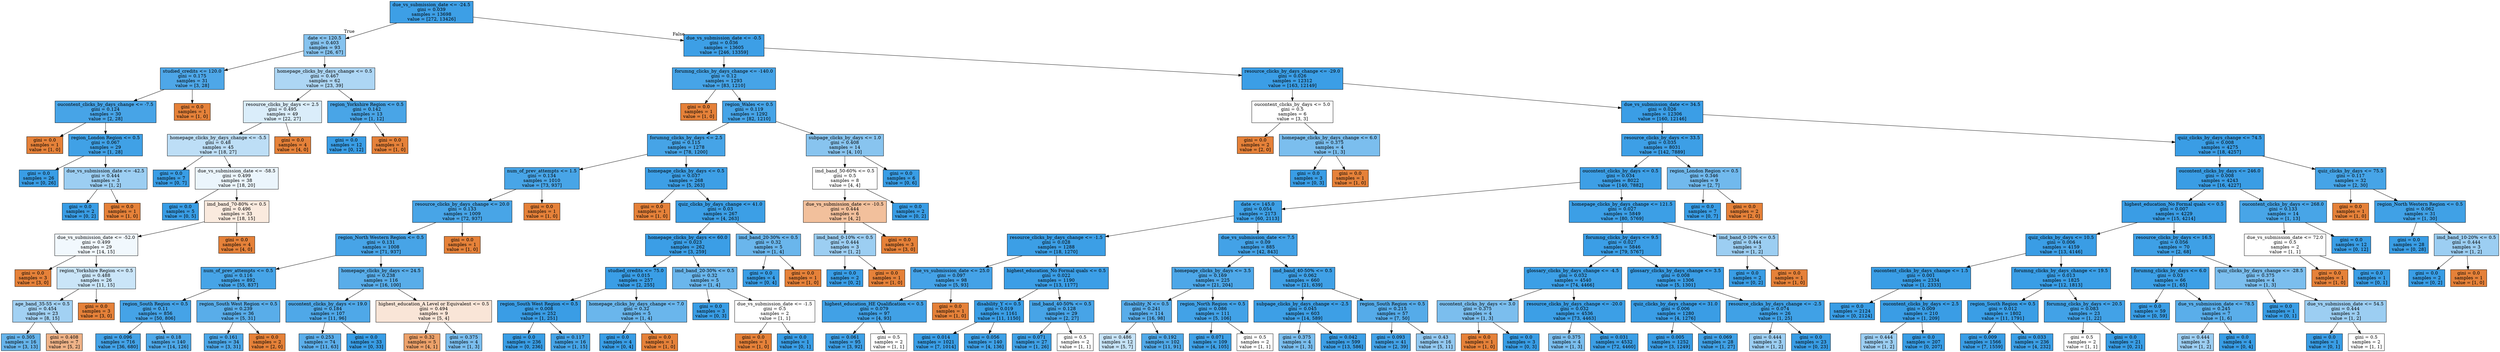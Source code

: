 digraph Tree {
node [shape=box, style="filled", color="black"] ;
0 [label="due_vs_submission_date <= -24.5\ngini = 0.039\nsamples = 13698\nvalue = [272, 13426]", fillcolor="#399de5fa"] ;
1 [label="date <= 120.5\ngini = 0.403\nsamples = 93\nvalue = [26, 67]", fillcolor="#399de59c"] ;
0 -> 1 [labeldistance=2.5, labelangle=45, headlabel="True"] ;
2 [label="studied_credits <= 120.0\ngini = 0.175\nsamples = 31\nvalue = [3, 28]", fillcolor="#399de5e4"] ;
1 -> 2 ;
3 [label="oucontent_clicks_by_days_change <= -7.5\ngini = 0.124\nsamples = 30\nvalue = [2, 28]", fillcolor="#399de5ed"] ;
2 -> 3 ;
4 [label="gini = 0.0\nsamples = 1\nvalue = [1, 0]", fillcolor="#e58139ff"] ;
3 -> 4 ;
5 [label="region_London Region <= 0.5\ngini = 0.067\nsamples = 29\nvalue = [1, 28]", fillcolor="#399de5f6"] ;
3 -> 5 ;
6 [label="gini = 0.0\nsamples = 26\nvalue = [0, 26]", fillcolor="#399de5ff"] ;
5 -> 6 ;
7 [label="due_vs_submission_date <= -42.5\ngini = 0.444\nsamples = 3\nvalue = [1, 2]", fillcolor="#399de57f"] ;
5 -> 7 ;
8 [label="gini = 0.0\nsamples = 2\nvalue = [0, 2]", fillcolor="#399de5ff"] ;
7 -> 8 ;
9 [label="gini = 0.0\nsamples = 1\nvalue = [1, 0]", fillcolor="#e58139ff"] ;
7 -> 9 ;
10 [label="gini = 0.0\nsamples = 1\nvalue = [1, 0]", fillcolor="#e58139ff"] ;
2 -> 10 ;
11 [label="homepage_clicks_by_days_change <= 0.5\ngini = 0.467\nsamples = 62\nvalue = [23, 39]", fillcolor="#399de569"] ;
1 -> 11 ;
12 [label="resource_clicks_by_days <= 2.5\ngini = 0.495\nsamples = 49\nvalue = [22, 27]", fillcolor="#399de52f"] ;
11 -> 12 ;
13 [label="homepage_clicks_by_days_change <= -5.5\ngini = 0.48\nsamples = 45\nvalue = [18, 27]", fillcolor="#399de555"] ;
12 -> 13 ;
14 [label="gini = 0.0\nsamples = 7\nvalue = [0, 7]", fillcolor="#399de5ff"] ;
13 -> 14 ;
15 [label="due_vs_submission_date <= -58.5\ngini = 0.499\nsamples = 38\nvalue = [18, 20]", fillcolor="#399de519"] ;
13 -> 15 ;
16 [label="gini = 0.0\nsamples = 5\nvalue = [0, 5]", fillcolor="#399de5ff"] ;
15 -> 16 ;
17 [label="imd_band_70-80% <= 0.5\ngini = 0.496\nsamples = 33\nvalue = [18, 15]", fillcolor="#e581392a"] ;
15 -> 17 ;
18 [label="due_vs_submission_date <= -52.0\ngini = 0.499\nsamples = 29\nvalue = [14, 15]", fillcolor="#399de511"] ;
17 -> 18 ;
19 [label="gini = 0.0\nsamples = 3\nvalue = [3, 0]", fillcolor="#e58139ff"] ;
18 -> 19 ;
20 [label="region_Yorkshire Region <= 0.5\ngini = 0.488\nsamples = 26\nvalue = [11, 15]", fillcolor="#399de544"] ;
18 -> 20 ;
21 [label="age_band_35-55 <= 0.5\ngini = 0.454\nsamples = 23\nvalue = [8, 15]", fillcolor="#399de577"] ;
20 -> 21 ;
22 [label="gini = 0.305\nsamples = 16\nvalue = [3, 13]", fillcolor="#399de5c4"] ;
21 -> 22 ;
23 [label="gini = 0.408\nsamples = 7\nvalue = [5, 2]", fillcolor="#e5813999"] ;
21 -> 23 ;
24 [label="gini = 0.0\nsamples = 3\nvalue = [3, 0]", fillcolor="#e58139ff"] ;
20 -> 24 ;
25 [label="gini = 0.0\nsamples = 4\nvalue = [4, 0]", fillcolor="#e58139ff"] ;
17 -> 25 ;
26 [label="gini = 0.0\nsamples = 4\nvalue = [4, 0]", fillcolor="#e58139ff"] ;
12 -> 26 ;
27 [label="region_Yorkshire Region <= 0.5\ngini = 0.142\nsamples = 13\nvalue = [1, 12]", fillcolor="#399de5ea"] ;
11 -> 27 ;
28 [label="gini = 0.0\nsamples = 12\nvalue = [0, 12]", fillcolor="#399de5ff"] ;
27 -> 28 ;
29 [label="gini = 0.0\nsamples = 1\nvalue = [1, 0]", fillcolor="#e58139ff"] ;
27 -> 29 ;
30 [label="due_vs_submission_date <= -0.5\ngini = 0.036\nsamples = 13605\nvalue = [246, 13359]", fillcolor="#399de5fa"] ;
0 -> 30 [labeldistance=2.5, labelangle=-45, headlabel="False"] ;
31 [label="forumng_clicks_by_days_change <= -140.0\ngini = 0.12\nsamples = 1293\nvalue = [83, 1210]", fillcolor="#399de5ee"] ;
30 -> 31 ;
32 [label="gini = 0.0\nsamples = 1\nvalue = [1, 0]", fillcolor="#e58139ff"] ;
31 -> 32 ;
33 [label="region_Wales <= 0.5\ngini = 0.119\nsamples = 1292\nvalue = [82, 1210]", fillcolor="#399de5ee"] ;
31 -> 33 ;
34 [label="forumng_clicks_by_days <= 2.5\ngini = 0.115\nsamples = 1278\nvalue = [78, 1200]", fillcolor="#399de5ee"] ;
33 -> 34 ;
35 [label="num_of_prev_attempts <= 1.5\ngini = 0.134\nsamples = 1010\nvalue = [73, 937]", fillcolor="#399de5eb"] ;
34 -> 35 ;
36 [label="resource_clicks_by_days_change <= 20.0\ngini = 0.133\nsamples = 1009\nvalue = [72, 937]", fillcolor="#399de5eb"] ;
35 -> 36 ;
37 [label="region_North Western Region <= 0.5\ngini = 0.131\nsamples = 1008\nvalue = [71, 937]", fillcolor="#399de5ec"] ;
36 -> 37 ;
38 [label="num_of_prev_attempts <= 0.5\ngini = 0.116\nsamples = 892\nvalue = [55, 837]", fillcolor="#399de5ee"] ;
37 -> 38 ;
39 [label="region_South Region <= 0.5\ngini = 0.11\nsamples = 856\nvalue = [50, 806]", fillcolor="#399de5ef"] ;
38 -> 39 ;
40 [label="gini = 0.096\nsamples = 716\nvalue = [36, 680]", fillcolor="#399de5f2"] ;
39 -> 40 ;
41 [label="gini = 0.18\nsamples = 140\nvalue = [14, 126]", fillcolor="#399de5e3"] ;
39 -> 41 ;
42 [label="region_South West Region <= 0.5\ngini = 0.239\nsamples = 36\nvalue = [5, 31]", fillcolor="#399de5d6"] ;
38 -> 42 ;
43 [label="gini = 0.161\nsamples = 34\nvalue = [3, 31]", fillcolor="#399de5e6"] ;
42 -> 43 ;
44 [label="gini = 0.0\nsamples = 2\nvalue = [2, 0]", fillcolor="#e58139ff"] ;
42 -> 44 ;
45 [label="homepage_clicks_by_days <= 24.5\ngini = 0.238\nsamples = 116\nvalue = [16, 100]", fillcolor="#399de5d6"] ;
37 -> 45 ;
46 [label="oucontent_clicks_by_days <= 19.0\ngini = 0.184\nsamples = 107\nvalue = [11, 96]", fillcolor="#399de5e2"] ;
45 -> 46 ;
47 [label="gini = 0.253\nsamples = 74\nvalue = [11, 63]", fillcolor="#399de5d2"] ;
46 -> 47 ;
48 [label="gini = 0.0\nsamples = 33\nvalue = [0, 33]", fillcolor="#399de5ff"] ;
46 -> 48 ;
49 [label="highest_education_A Level or Equivalent <= 0.5\ngini = 0.494\nsamples = 9\nvalue = [5, 4]", fillcolor="#e5813933"] ;
45 -> 49 ;
50 [label="gini = 0.32\nsamples = 5\nvalue = [4, 1]", fillcolor="#e58139bf"] ;
49 -> 50 ;
51 [label="gini = 0.375\nsamples = 4\nvalue = [1, 3]", fillcolor="#399de5aa"] ;
49 -> 51 ;
52 [label="gini = 0.0\nsamples = 1\nvalue = [1, 0]", fillcolor="#e58139ff"] ;
36 -> 52 ;
53 [label="gini = 0.0\nsamples = 1\nvalue = [1, 0]", fillcolor="#e58139ff"] ;
35 -> 53 ;
54 [label="homepage_clicks_by_days <= 0.5\ngini = 0.037\nsamples = 268\nvalue = [5, 263]", fillcolor="#399de5fa"] ;
34 -> 54 ;
55 [label="gini = 0.0\nsamples = 1\nvalue = [1, 0]", fillcolor="#e58139ff"] ;
54 -> 55 ;
56 [label="quiz_clicks_by_days_change <= 41.0\ngini = 0.03\nsamples = 267\nvalue = [4, 263]", fillcolor="#399de5fb"] ;
54 -> 56 ;
57 [label="homepage_clicks_by_days <= 60.0\ngini = 0.023\nsamples = 262\nvalue = [3, 259]", fillcolor="#399de5fc"] ;
56 -> 57 ;
58 [label="studied_credits <= 75.0\ngini = 0.015\nsamples = 257\nvalue = [2, 255]", fillcolor="#399de5fd"] ;
57 -> 58 ;
59 [label="region_South West Region <= 0.5\ngini = 0.008\nsamples = 252\nvalue = [1, 251]", fillcolor="#399de5fe"] ;
58 -> 59 ;
60 [label="gini = 0.0\nsamples = 236\nvalue = [0, 236]", fillcolor="#399de5ff"] ;
59 -> 60 ;
61 [label="gini = 0.117\nsamples = 16\nvalue = [1, 15]", fillcolor="#399de5ee"] ;
59 -> 61 ;
62 [label="homepage_clicks_by_days_change <= 7.0\ngini = 0.32\nsamples = 5\nvalue = [1, 4]", fillcolor="#399de5bf"] ;
58 -> 62 ;
63 [label="gini = 0.0\nsamples = 4\nvalue = [0, 4]", fillcolor="#399de5ff"] ;
62 -> 63 ;
64 [label="gini = 0.0\nsamples = 1\nvalue = [1, 0]", fillcolor="#e58139ff"] ;
62 -> 64 ;
65 [label="imd_band_20-30% <= 0.5\ngini = 0.32\nsamples = 5\nvalue = [1, 4]", fillcolor="#399de5bf"] ;
57 -> 65 ;
66 [label="gini = 0.0\nsamples = 3\nvalue = [0, 3]", fillcolor="#399de5ff"] ;
65 -> 66 ;
67 [label="due_vs_submission_date <= -1.5\ngini = 0.5\nsamples = 2\nvalue = [1, 1]", fillcolor="#e5813900"] ;
65 -> 67 ;
68 [label="gini = 0.0\nsamples = 1\nvalue = [1, 0]", fillcolor="#e58139ff"] ;
67 -> 68 ;
69 [label="gini = 0.0\nsamples = 1\nvalue = [0, 1]", fillcolor="#399de5ff"] ;
67 -> 69 ;
70 [label="imd_band_20-30% <= 0.5\ngini = 0.32\nsamples = 5\nvalue = [1, 4]", fillcolor="#399de5bf"] ;
56 -> 70 ;
71 [label="gini = 0.0\nsamples = 4\nvalue = [0, 4]", fillcolor="#399de5ff"] ;
70 -> 71 ;
72 [label="gini = 0.0\nsamples = 1\nvalue = [1, 0]", fillcolor="#e58139ff"] ;
70 -> 72 ;
73 [label="subpage_clicks_by_days <= 1.0\ngini = 0.408\nsamples = 14\nvalue = [4, 10]", fillcolor="#399de599"] ;
33 -> 73 ;
74 [label="imd_band_50-60% <= 0.5\ngini = 0.5\nsamples = 8\nvalue = [4, 4]", fillcolor="#e5813900"] ;
73 -> 74 ;
75 [label="due_vs_submission_date <= -10.5\ngini = 0.444\nsamples = 6\nvalue = [4, 2]", fillcolor="#e581397f"] ;
74 -> 75 ;
76 [label="imd_band_0-10% <= 0.5\ngini = 0.444\nsamples = 3\nvalue = [1, 2]", fillcolor="#399de57f"] ;
75 -> 76 ;
77 [label="gini = 0.0\nsamples = 2\nvalue = [0, 2]", fillcolor="#399de5ff"] ;
76 -> 77 ;
78 [label="gini = 0.0\nsamples = 1\nvalue = [1, 0]", fillcolor="#e58139ff"] ;
76 -> 78 ;
79 [label="gini = 0.0\nsamples = 3\nvalue = [3, 0]", fillcolor="#e58139ff"] ;
75 -> 79 ;
80 [label="gini = 0.0\nsamples = 2\nvalue = [0, 2]", fillcolor="#399de5ff"] ;
74 -> 80 ;
81 [label="gini = 0.0\nsamples = 6\nvalue = [0, 6]", fillcolor="#399de5ff"] ;
73 -> 81 ;
82 [label="resource_clicks_by_days_change <= -29.0\ngini = 0.026\nsamples = 12312\nvalue = [163, 12149]", fillcolor="#399de5fc"] ;
30 -> 82 ;
83 [label="oucontent_clicks_by_days <= 5.0\ngini = 0.5\nsamples = 6\nvalue = [3, 3]", fillcolor="#e5813900"] ;
82 -> 83 ;
84 [label="gini = 0.0\nsamples = 2\nvalue = [2, 0]", fillcolor="#e58139ff"] ;
83 -> 84 ;
85 [label="homepage_clicks_by_days_change <= 6.0\ngini = 0.375\nsamples = 4\nvalue = [1, 3]", fillcolor="#399de5aa"] ;
83 -> 85 ;
86 [label="gini = 0.0\nsamples = 3\nvalue = [0, 3]", fillcolor="#399de5ff"] ;
85 -> 86 ;
87 [label="gini = 0.0\nsamples = 1\nvalue = [1, 0]", fillcolor="#e58139ff"] ;
85 -> 87 ;
88 [label="due_vs_submission_date <= 34.5\ngini = 0.026\nsamples = 12306\nvalue = [160, 12146]", fillcolor="#399de5fc"] ;
82 -> 88 ;
89 [label="resource_clicks_by_days <= 33.5\ngini = 0.035\nsamples = 8031\nvalue = [142, 7889]", fillcolor="#399de5fa"] ;
88 -> 89 ;
90 [label="oucontent_clicks_by_days <= 0.5\ngini = 0.034\nsamples = 8022\nvalue = [140, 7882]", fillcolor="#399de5fa"] ;
89 -> 90 ;
91 [label="date <= 145.0\ngini = 0.054\nsamples = 2173\nvalue = [60, 2113]", fillcolor="#399de5f8"] ;
90 -> 91 ;
92 [label="resource_clicks_by_days_change <= -1.5\ngini = 0.028\nsamples = 1288\nvalue = [18, 1270]", fillcolor="#399de5fb"] ;
91 -> 92 ;
93 [label="due_vs_submission_date <= 25.0\ngini = 0.097\nsamples = 98\nvalue = [5, 93]", fillcolor="#399de5f1"] ;
92 -> 93 ;
94 [label="highest_education_HE Qualification <= 0.5\ngini = 0.079\nsamples = 97\nvalue = [4, 93]", fillcolor="#399de5f4"] ;
93 -> 94 ;
95 [label="gini = 0.061\nsamples = 95\nvalue = [3, 92]", fillcolor="#399de5f7"] ;
94 -> 95 ;
96 [label="gini = 0.5\nsamples = 2\nvalue = [1, 1]", fillcolor="#e5813900"] ;
94 -> 96 ;
97 [label="gini = 0.0\nsamples = 1\nvalue = [1, 0]", fillcolor="#e58139ff"] ;
93 -> 97 ;
98 [label="highest_education_No Formal quals <= 0.5\ngini = 0.022\nsamples = 1190\nvalue = [13, 1177]", fillcolor="#399de5fc"] ;
92 -> 98 ;
99 [label="disability_Y <= 0.5\ngini = 0.019\nsamples = 1161\nvalue = [11, 1150]", fillcolor="#399de5fd"] ;
98 -> 99 ;
100 [label="gini = 0.014\nsamples = 1021\nvalue = [7, 1014]", fillcolor="#399de5fd"] ;
99 -> 100 ;
101 [label="gini = 0.056\nsamples = 140\nvalue = [4, 136]", fillcolor="#399de5f8"] ;
99 -> 101 ;
102 [label="imd_band_40-50% <= 0.5\ngini = 0.128\nsamples = 29\nvalue = [2, 27]", fillcolor="#399de5ec"] ;
98 -> 102 ;
103 [label="gini = 0.071\nsamples = 27\nvalue = [1, 26]", fillcolor="#399de5f5"] ;
102 -> 103 ;
104 [label="gini = 0.5\nsamples = 2\nvalue = [1, 1]", fillcolor="#e5813900"] ;
102 -> 104 ;
105 [label="due_vs_submission_date <= 7.5\ngini = 0.09\nsamples = 885\nvalue = [42, 843]", fillcolor="#399de5f2"] ;
91 -> 105 ;
106 [label="homepage_clicks_by_days <= 3.5\ngini = 0.169\nsamples = 225\nvalue = [21, 204]", fillcolor="#399de5e5"] ;
105 -> 106 ;
107 [label="disability_N <= 0.5\ngini = 0.241\nsamples = 114\nvalue = [16, 98]", fillcolor="#399de5d5"] ;
106 -> 107 ;
108 [label="gini = 0.486\nsamples = 12\nvalue = [5, 7]", fillcolor="#399de549"] ;
107 -> 108 ;
109 [label="gini = 0.192\nsamples = 102\nvalue = [11, 91]", fillcolor="#399de5e0"] ;
107 -> 109 ;
110 [label="region_North Region <= 0.5\ngini = 0.086\nsamples = 111\nvalue = [5, 106]", fillcolor="#399de5f3"] ;
106 -> 110 ;
111 [label="gini = 0.071\nsamples = 109\nvalue = [4, 105]", fillcolor="#399de5f5"] ;
110 -> 111 ;
112 [label="gini = 0.5\nsamples = 2\nvalue = [1, 1]", fillcolor="#e5813900"] ;
110 -> 112 ;
113 [label="imd_band_40-50% <= 0.5\ngini = 0.062\nsamples = 660\nvalue = [21, 639]", fillcolor="#399de5f7"] ;
105 -> 113 ;
114 [label="subpage_clicks_by_days_change <= -2.5\ngini = 0.045\nsamples = 603\nvalue = [14, 589]", fillcolor="#399de5f9"] ;
113 -> 114 ;
115 [label="gini = 0.375\nsamples = 4\nvalue = [1, 3]", fillcolor="#399de5aa"] ;
114 -> 115 ;
116 [label="gini = 0.042\nsamples = 599\nvalue = [13, 586]", fillcolor="#399de5f9"] ;
114 -> 116 ;
117 [label="region_South Region <= 0.5\ngini = 0.215\nsamples = 57\nvalue = [7, 50]", fillcolor="#399de5db"] ;
113 -> 117 ;
118 [label="gini = 0.093\nsamples = 41\nvalue = [2, 39]", fillcolor="#399de5f2"] ;
117 -> 118 ;
119 [label="gini = 0.43\nsamples = 16\nvalue = [5, 11]", fillcolor="#399de58b"] ;
117 -> 119 ;
120 [label="homepage_clicks_by_days_change <= 121.5\ngini = 0.027\nsamples = 5849\nvalue = [80, 5769]", fillcolor="#399de5fb"] ;
90 -> 120 ;
121 [label="forumng_clicks_by_days <= 9.5\ngini = 0.027\nsamples = 5846\nvalue = [79, 5767]", fillcolor="#399de5fc"] ;
120 -> 121 ;
122 [label="glossary_clicks_by_days_change <= -4.5\ngini = 0.032\nsamples = 4540\nvalue = [74, 4466]", fillcolor="#399de5fb"] ;
121 -> 122 ;
123 [label="oucontent_clicks_by_days <= 3.0\ngini = 0.375\nsamples = 4\nvalue = [1, 3]", fillcolor="#399de5aa"] ;
122 -> 123 ;
124 [label="gini = 0.0\nsamples = 1\nvalue = [1, 0]", fillcolor="#e58139ff"] ;
123 -> 124 ;
125 [label="gini = 0.0\nsamples = 3\nvalue = [0, 3]", fillcolor="#399de5ff"] ;
123 -> 125 ;
126 [label="resource_clicks_by_days_change <= -20.0\ngini = 0.032\nsamples = 4536\nvalue = [73, 4463]", fillcolor="#399de5fb"] ;
122 -> 126 ;
127 [label="gini = 0.375\nsamples = 4\nvalue = [1, 3]", fillcolor="#399de5aa"] ;
126 -> 127 ;
128 [label="gini = 0.031\nsamples = 4532\nvalue = [72, 4460]", fillcolor="#399de5fb"] ;
126 -> 128 ;
129 [label="glossary_clicks_by_days_change <= 3.5\ngini = 0.008\nsamples = 1306\nvalue = [5, 1301]", fillcolor="#399de5fe"] ;
121 -> 129 ;
130 [label="quiz_clicks_by_days_change <= 31.0\ngini = 0.006\nsamples = 1280\nvalue = [4, 1276]", fillcolor="#399de5fe"] ;
129 -> 130 ;
131 [label="gini = 0.005\nsamples = 1252\nvalue = [3, 1249]", fillcolor="#399de5fe"] ;
130 -> 131 ;
132 [label="gini = 0.069\nsamples = 28\nvalue = [1, 27]", fillcolor="#399de5f6"] ;
130 -> 132 ;
133 [label="resource_clicks_by_days_change <= -2.5\ngini = 0.074\nsamples = 26\nvalue = [1, 25]", fillcolor="#399de5f5"] ;
129 -> 133 ;
134 [label="gini = 0.444\nsamples = 3\nvalue = [1, 2]", fillcolor="#399de57f"] ;
133 -> 134 ;
135 [label="gini = 0.0\nsamples = 23\nvalue = [0, 23]", fillcolor="#399de5ff"] ;
133 -> 135 ;
136 [label="imd_band_0-10% <= 0.5\ngini = 0.444\nsamples = 3\nvalue = [1, 2]", fillcolor="#399de57f"] ;
120 -> 136 ;
137 [label="gini = 0.0\nsamples = 2\nvalue = [0, 2]", fillcolor="#399de5ff"] ;
136 -> 137 ;
138 [label="gini = 0.0\nsamples = 1\nvalue = [1, 0]", fillcolor="#e58139ff"] ;
136 -> 138 ;
139 [label="region_London Region <= 0.5\ngini = 0.346\nsamples = 9\nvalue = [2, 7]", fillcolor="#399de5b6"] ;
89 -> 139 ;
140 [label="gini = 0.0\nsamples = 7\nvalue = [0, 7]", fillcolor="#399de5ff"] ;
139 -> 140 ;
141 [label="gini = 0.0\nsamples = 2\nvalue = [2, 0]", fillcolor="#e58139ff"] ;
139 -> 141 ;
142 [label="quiz_clicks_by_days_change <= 74.5\ngini = 0.008\nsamples = 4275\nvalue = [18, 4257]", fillcolor="#399de5fe"] ;
88 -> 142 ;
143 [label="oucontent_clicks_by_days <= 246.0\ngini = 0.008\nsamples = 4243\nvalue = [16, 4227]", fillcolor="#399de5fe"] ;
142 -> 143 ;
144 [label="highest_education_No Formal quals <= 0.5\ngini = 0.007\nsamples = 4229\nvalue = [15, 4214]", fillcolor="#399de5fe"] ;
143 -> 144 ;
145 [label="quiz_clicks_by_days <= 10.5\ngini = 0.006\nsamples = 4159\nvalue = [13, 4146]", fillcolor="#399de5fe"] ;
144 -> 145 ;
146 [label="oucontent_clicks_by_days_change <= 1.5\ngini = 0.001\nsamples = 2334\nvalue = [1, 2333]", fillcolor="#399de5ff"] ;
145 -> 146 ;
147 [label="gini = 0.0\nsamples = 2124\nvalue = [0, 2124]", fillcolor="#399de5ff"] ;
146 -> 147 ;
148 [label="oucontent_clicks_by_days <= 2.5\ngini = 0.009\nsamples = 210\nvalue = [1, 209]", fillcolor="#399de5fe"] ;
146 -> 148 ;
149 [label="gini = 0.444\nsamples = 3\nvalue = [1, 2]", fillcolor="#399de57f"] ;
148 -> 149 ;
150 [label="gini = 0.0\nsamples = 207\nvalue = [0, 207]", fillcolor="#399de5ff"] ;
148 -> 150 ;
151 [label="forumng_clicks_by_days_change <= 19.5\ngini = 0.013\nsamples = 1825\nvalue = [12, 1813]", fillcolor="#399de5fd"] ;
145 -> 151 ;
152 [label="region_South Region <= 0.5\ngini = 0.012\nsamples = 1802\nvalue = [11, 1791]", fillcolor="#399de5fd"] ;
151 -> 152 ;
153 [label="gini = 0.009\nsamples = 1566\nvalue = [7, 1559]", fillcolor="#399de5fe"] ;
152 -> 153 ;
154 [label="gini = 0.033\nsamples = 236\nvalue = [4, 232]", fillcolor="#399de5fb"] ;
152 -> 154 ;
155 [label="forumng_clicks_by_days <= 20.5\ngini = 0.083\nsamples = 23\nvalue = [1, 22]", fillcolor="#399de5f3"] ;
151 -> 155 ;
156 [label="gini = 0.5\nsamples = 2\nvalue = [1, 1]", fillcolor="#e5813900"] ;
155 -> 156 ;
157 [label="gini = 0.0\nsamples = 21\nvalue = [0, 21]", fillcolor="#399de5ff"] ;
155 -> 157 ;
158 [label="resource_clicks_by_days <= 16.5\ngini = 0.056\nsamples = 70\nvalue = [2, 68]", fillcolor="#399de5f8"] ;
144 -> 158 ;
159 [label="forumng_clicks_by_days <= 6.0\ngini = 0.03\nsamples = 66\nvalue = [1, 65]", fillcolor="#399de5fb"] ;
158 -> 159 ;
160 [label="gini = 0.0\nsamples = 59\nvalue = [0, 59]", fillcolor="#399de5ff"] ;
159 -> 160 ;
161 [label="due_vs_submission_date <= 78.5\ngini = 0.245\nsamples = 7\nvalue = [1, 6]", fillcolor="#399de5d4"] ;
159 -> 161 ;
162 [label="gini = 0.444\nsamples = 3\nvalue = [1, 2]", fillcolor="#399de57f"] ;
161 -> 162 ;
163 [label="gini = 0.0\nsamples = 4\nvalue = [0, 4]", fillcolor="#399de5ff"] ;
161 -> 163 ;
164 [label="quiz_clicks_by_days_change <= -28.5\ngini = 0.375\nsamples = 4\nvalue = [1, 3]", fillcolor="#399de5aa"] ;
158 -> 164 ;
165 [label="gini = 0.0\nsamples = 1\nvalue = [0, 1]", fillcolor="#399de5ff"] ;
164 -> 165 ;
166 [label="due_vs_submission_date <= 54.5\ngini = 0.444\nsamples = 3\nvalue = [1, 2]", fillcolor="#399de57f"] ;
164 -> 166 ;
167 [label="gini = 0.0\nsamples = 1\nvalue = [0, 1]", fillcolor="#399de5ff"] ;
166 -> 167 ;
168 [label="gini = 0.5\nsamples = 2\nvalue = [1, 1]", fillcolor="#e5813900"] ;
166 -> 168 ;
169 [label="oucontent_clicks_by_days <= 268.0\ngini = 0.133\nsamples = 14\nvalue = [1, 13]", fillcolor="#399de5eb"] ;
143 -> 169 ;
170 [label="due_vs_submission_date <= 72.0\ngini = 0.5\nsamples = 2\nvalue = [1, 1]", fillcolor="#e5813900"] ;
169 -> 170 ;
171 [label="gini = 0.0\nsamples = 1\nvalue = [1, 0]", fillcolor="#e58139ff"] ;
170 -> 171 ;
172 [label="gini = 0.0\nsamples = 1\nvalue = [0, 1]", fillcolor="#399de5ff"] ;
170 -> 172 ;
173 [label="gini = 0.0\nsamples = 12\nvalue = [0, 12]", fillcolor="#399de5ff"] ;
169 -> 173 ;
174 [label="quiz_clicks_by_days <= 75.5\ngini = 0.117\nsamples = 32\nvalue = [2, 30]", fillcolor="#399de5ee"] ;
142 -> 174 ;
175 [label="gini = 0.0\nsamples = 1\nvalue = [1, 0]", fillcolor="#e58139ff"] ;
174 -> 175 ;
176 [label="region_North Western Region <= 0.5\ngini = 0.062\nsamples = 31\nvalue = [1, 30]", fillcolor="#399de5f6"] ;
174 -> 176 ;
177 [label="gini = 0.0\nsamples = 28\nvalue = [0, 28]", fillcolor="#399de5ff"] ;
176 -> 177 ;
178 [label="imd_band_10-20% <= 0.5\ngini = 0.444\nsamples = 3\nvalue = [1, 2]", fillcolor="#399de57f"] ;
176 -> 178 ;
179 [label="gini = 0.0\nsamples = 2\nvalue = [0, 2]", fillcolor="#399de5ff"] ;
178 -> 179 ;
180 [label="gini = 0.0\nsamples = 1\nvalue = [1, 0]", fillcolor="#e58139ff"] ;
178 -> 180 ;
}